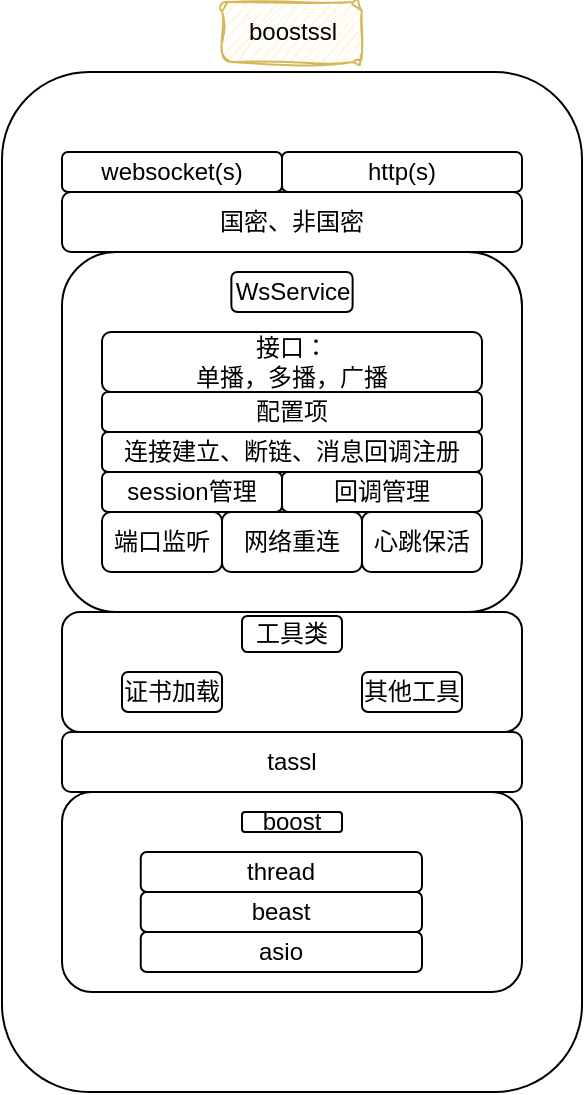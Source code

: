 <mxfile version="21.0.8" type="github">
  <diagram name="第 1 页" id="xnZAwhMRTV7Df8u25ypF">
    <mxGraphModel dx="1434" dy="796" grid="0" gridSize="10" guides="1" tooltips="1" connect="1" arrows="1" fold="1" page="1" pageScale="1" pageWidth="827" pageHeight="1169" math="0" shadow="0">
      <root>
        <mxCell id="0" />
        <mxCell id="1" parent="0" />
        <mxCell id="gdcxHCw4ucIBvffqDUHt-31" value="" style="rounded=1;whiteSpace=wrap;html=1;" vertex="1" parent="1">
          <mxGeometry x="200" y="200" width="290" height="510" as="geometry" />
        </mxCell>
        <mxCell id="gdcxHCw4ucIBvffqDUHt-12" value="" style="rounded=1;whiteSpace=wrap;html=1;" vertex="1" parent="1">
          <mxGeometry x="230" y="560" width="230" height="100" as="geometry" />
        </mxCell>
        <mxCell id="gdcxHCw4ucIBvffqDUHt-1" value="websocket(s)" style="rounded=1;whiteSpace=wrap;html=1;" vertex="1" parent="1">
          <mxGeometry x="230" y="240" width="110" height="20" as="geometry" />
        </mxCell>
        <mxCell id="gdcxHCw4ucIBvffqDUHt-2" value="http(s)" style="rounded=1;whiteSpace=wrap;html=1;" vertex="1" parent="1">
          <mxGeometry x="340" y="240" width="120" height="20" as="geometry" />
        </mxCell>
        <mxCell id="gdcxHCw4ucIBvffqDUHt-3" value="国密、非国密" style="rounded=1;whiteSpace=wrap;html=1;" vertex="1" parent="1">
          <mxGeometry x="230" y="260" width="230" height="30" as="geometry" />
        </mxCell>
        <mxCell id="gdcxHCw4ucIBvffqDUHt-4" value="" style="rounded=1;whiteSpace=wrap;html=1;" vertex="1" parent="1">
          <mxGeometry x="230" y="290" width="230" height="180" as="geometry" />
        </mxCell>
        <mxCell id="gdcxHCw4ucIBvffqDUHt-5" value="asio" style="rounded=1;whiteSpace=wrap;html=1;" vertex="1" parent="1">
          <mxGeometry x="269.37" y="630" width="140.63" height="20" as="geometry" />
        </mxCell>
        <mxCell id="gdcxHCw4ucIBvffqDUHt-6" value="beast" style="rounded=1;whiteSpace=wrap;html=1;" vertex="1" parent="1">
          <mxGeometry x="269.37" y="610" width="140.63" height="20" as="geometry" />
        </mxCell>
        <mxCell id="gdcxHCw4ucIBvffqDUHt-7" value="tassl" style="rounded=1;whiteSpace=wrap;html=1;" vertex="1" parent="1">
          <mxGeometry x="230" y="530" width="230" height="30" as="geometry" />
        </mxCell>
        <mxCell id="gdcxHCw4ucIBvffqDUHt-8" value="" style="rounded=1;whiteSpace=wrap;html=1;" vertex="1" parent="1">
          <mxGeometry x="230" y="470" width="230" height="60" as="geometry" />
        </mxCell>
        <mxCell id="gdcxHCw4ucIBvffqDUHt-9" value="工具类" style="rounded=1;whiteSpace=wrap;html=1;" vertex="1" parent="1">
          <mxGeometry x="320" y="472" width="50" height="18" as="geometry" />
        </mxCell>
        <mxCell id="gdcxHCw4ucIBvffqDUHt-10" value="证书加载" style="rounded=1;whiteSpace=wrap;html=1;" vertex="1" parent="1">
          <mxGeometry x="260" y="500" width="50" height="20" as="geometry" />
        </mxCell>
        <mxCell id="gdcxHCw4ucIBvffqDUHt-11" value="其他工具" style="rounded=1;whiteSpace=wrap;html=1;" vertex="1" parent="1">
          <mxGeometry x="380" y="500" width="50" height="20" as="geometry" />
        </mxCell>
        <mxCell id="gdcxHCw4ucIBvffqDUHt-13" value="thread" style="rounded=1;whiteSpace=wrap;html=1;" vertex="1" parent="1">
          <mxGeometry x="269.37" y="590" width="140.63" height="20" as="geometry" />
        </mxCell>
        <mxCell id="gdcxHCw4ucIBvffqDUHt-14" value="boost" style="rounded=1;whiteSpace=wrap;html=1;glass=0;" vertex="1" parent="1">
          <mxGeometry x="320" y="570" width="50" height="10" as="geometry" />
        </mxCell>
        <mxCell id="gdcxHCw4ucIBvffqDUHt-16" value="WsService" style="rounded=1;whiteSpace=wrap;html=1;" vertex="1" parent="1">
          <mxGeometry x="314.68" y="300" width="60.63" height="20" as="geometry" />
        </mxCell>
        <mxCell id="gdcxHCw4ucIBvffqDUHt-17" value="配置项" style="rounded=1;whiteSpace=wrap;html=1;" vertex="1" parent="1">
          <mxGeometry x="250" y="360" width="190" height="20" as="geometry" />
        </mxCell>
        <mxCell id="gdcxHCw4ucIBvffqDUHt-18" value="网络重连" style="rounded=1;whiteSpace=wrap;html=1;" vertex="1" parent="1">
          <mxGeometry x="310" y="420" width="70" height="30" as="geometry" />
        </mxCell>
        <mxCell id="gdcxHCw4ucIBvffqDUHt-19" value="连接建立、断链、消息回调注册" style="rounded=1;whiteSpace=wrap;html=1;" vertex="1" parent="1">
          <mxGeometry x="250" y="380" width="190" height="20" as="geometry" />
        </mxCell>
        <mxCell id="gdcxHCw4ucIBvffqDUHt-21" value="端口监听" style="rounded=1;whiteSpace=wrap;html=1;" vertex="1" parent="1">
          <mxGeometry x="250" y="420" width="60" height="30" as="geometry" />
        </mxCell>
        <mxCell id="gdcxHCw4ucIBvffqDUHt-22" value="session管理" style="rounded=1;whiteSpace=wrap;html=1;" vertex="1" parent="1">
          <mxGeometry x="250" y="400" width="90" height="20" as="geometry" />
        </mxCell>
        <mxCell id="gdcxHCw4ucIBvffqDUHt-28" value="心跳保活" style="rounded=1;whiteSpace=wrap;html=1;" vertex="1" parent="1">
          <mxGeometry x="380" y="420" width="60" height="30" as="geometry" />
        </mxCell>
        <mxCell id="gdcxHCw4ucIBvffqDUHt-29" value="回调管理" style="rounded=1;whiteSpace=wrap;html=1;" vertex="1" parent="1">
          <mxGeometry x="340" y="400" width="100" height="20" as="geometry" />
        </mxCell>
        <mxCell id="gdcxHCw4ucIBvffqDUHt-30" value="接口：&lt;br&gt;单播，多播，广播" style="rounded=1;whiteSpace=wrap;html=1;" vertex="1" parent="1">
          <mxGeometry x="250" y="330" width="190" height="30" as="geometry" />
        </mxCell>
        <mxCell id="gdcxHCw4ucIBvffqDUHt-32" value="boostssl" style="text;html=1;align=center;verticalAlign=middle;resizable=0;points=[];autosize=1;strokeColor=#d6b656;fillColor=#fff2cc;rounded=1;sketch=1;curveFitting=1;jiggle=2;" vertex="1" parent="1">
          <mxGeometry x="310" y="165" width="70" height="30" as="geometry" />
        </mxCell>
      </root>
    </mxGraphModel>
  </diagram>
</mxfile>

